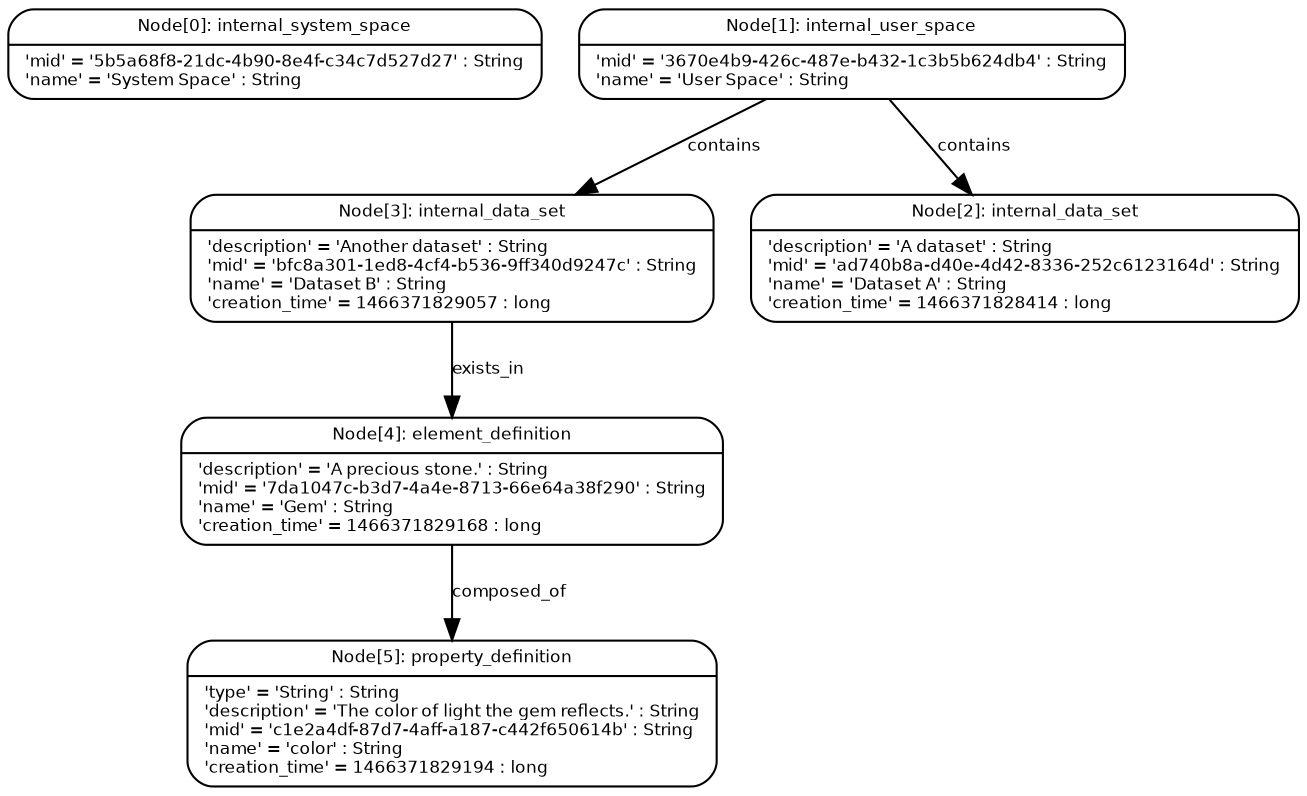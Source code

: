 digraph Neo {
  node [
    fontsize = "8"
    shape = "Mrecord"
    fontname = "Bitstream Vera Sans"
  ]
  edge [
    fontname = "Bitstream Vera Sans"
    fontsize = "8"
  ]
  N0 [
    label = "{Node\[0\]: internal_system_space|'mid' = '5b5a68f8-21dc-4b90-8e4f-c34c7d527d27' : String\l'name' = 'System Space' : String\l}"
  ]
  N1 [
    label = "{Node\[1\]: internal_user_space|'mid' = '3670e4b9-426c-487e-b432-1c3b5b624db4' : String\l'name' = 'User Space' : String\l}"
  ]
  N1 -> N3 [
    label = "contains\n"
  ]
  N1 -> N2 [
    label = "contains\n"
  ]
  N2 [
    label = "{Node\[2\]: internal_data_set|'description' = 'A dataset' : String\l'mid' = 'ad740b8a-d40e-4d42-8336-252c6123164d' : String\l'name' = 'Dataset A' : String\l'creation_time' = 1466371828414 : long\l}"
  ]
  N3 [
    label = "{Node\[3\]: internal_data_set|'description' = 'Another dataset' : String\l'mid' = 'bfc8a301-1ed8-4cf4-b536-9ff340d9247c' : String\l'name' = 'Dataset B' : String\l'creation_time' = 1466371829057 : long\l}"
  ]
  N3 -> N4 [
    label = "exists_in\n"
  ]
  N4 [
    label = "{Node\[4\]: element_definition|'description' = 'A precious stone.' : String\l'mid' = '7da1047c-b3d7-4a4e-8713-66e64a38f290' : String\l'name' = 'Gem' : String\l'creation_time' = 1466371829168 : long\l}"
  ]
  N4 -> N5 [
    label = "composed_of\n"
  ]
  N5 [
    label = "{Node\[5\]: property_definition|'type' = 'String' : String\l'description' = 'The color of light the gem reflects.' : String\l'mid' = 'c1e2a4df-87d7-4aff-a187-c442f650614b' : String\l'name' = 'color' : String\l'creation_time' = 1466371829194 : long\l}"
  ]
}
